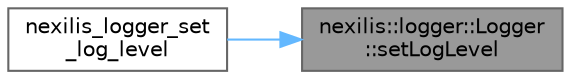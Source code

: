 digraph "nexilis::logger::Logger::setLogLevel"
{
 // LATEX_PDF_SIZE
  bgcolor="transparent";
  edge [fontname=Helvetica,fontsize=10,labelfontname=Helvetica,labelfontsize=10];
  node [fontname=Helvetica,fontsize=10,shape=box,height=0.2,width=0.4];
  rankdir="RL";
  Node1 [id="Node000001",label="nexilis::logger::Logger\l::setLogLevel",height=0.2,width=0.4,color="gray40", fillcolor="grey60", style="filled", fontcolor="black",tooltip=" "];
  Node1 -> Node2 [id="edge1_Node000001_Node000002",dir="back",color="steelblue1",style="solid",tooltip=" "];
  Node2 [id="Node000002",label="nexilis_logger_set\l_log_level",height=0.2,width=0.4,color="grey40", fillcolor="white", style="filled",URL="$d0/d63/logger__c_8cc.html#a472ed7864229e354178d8c7673c84916",tooltip=" "];
}
